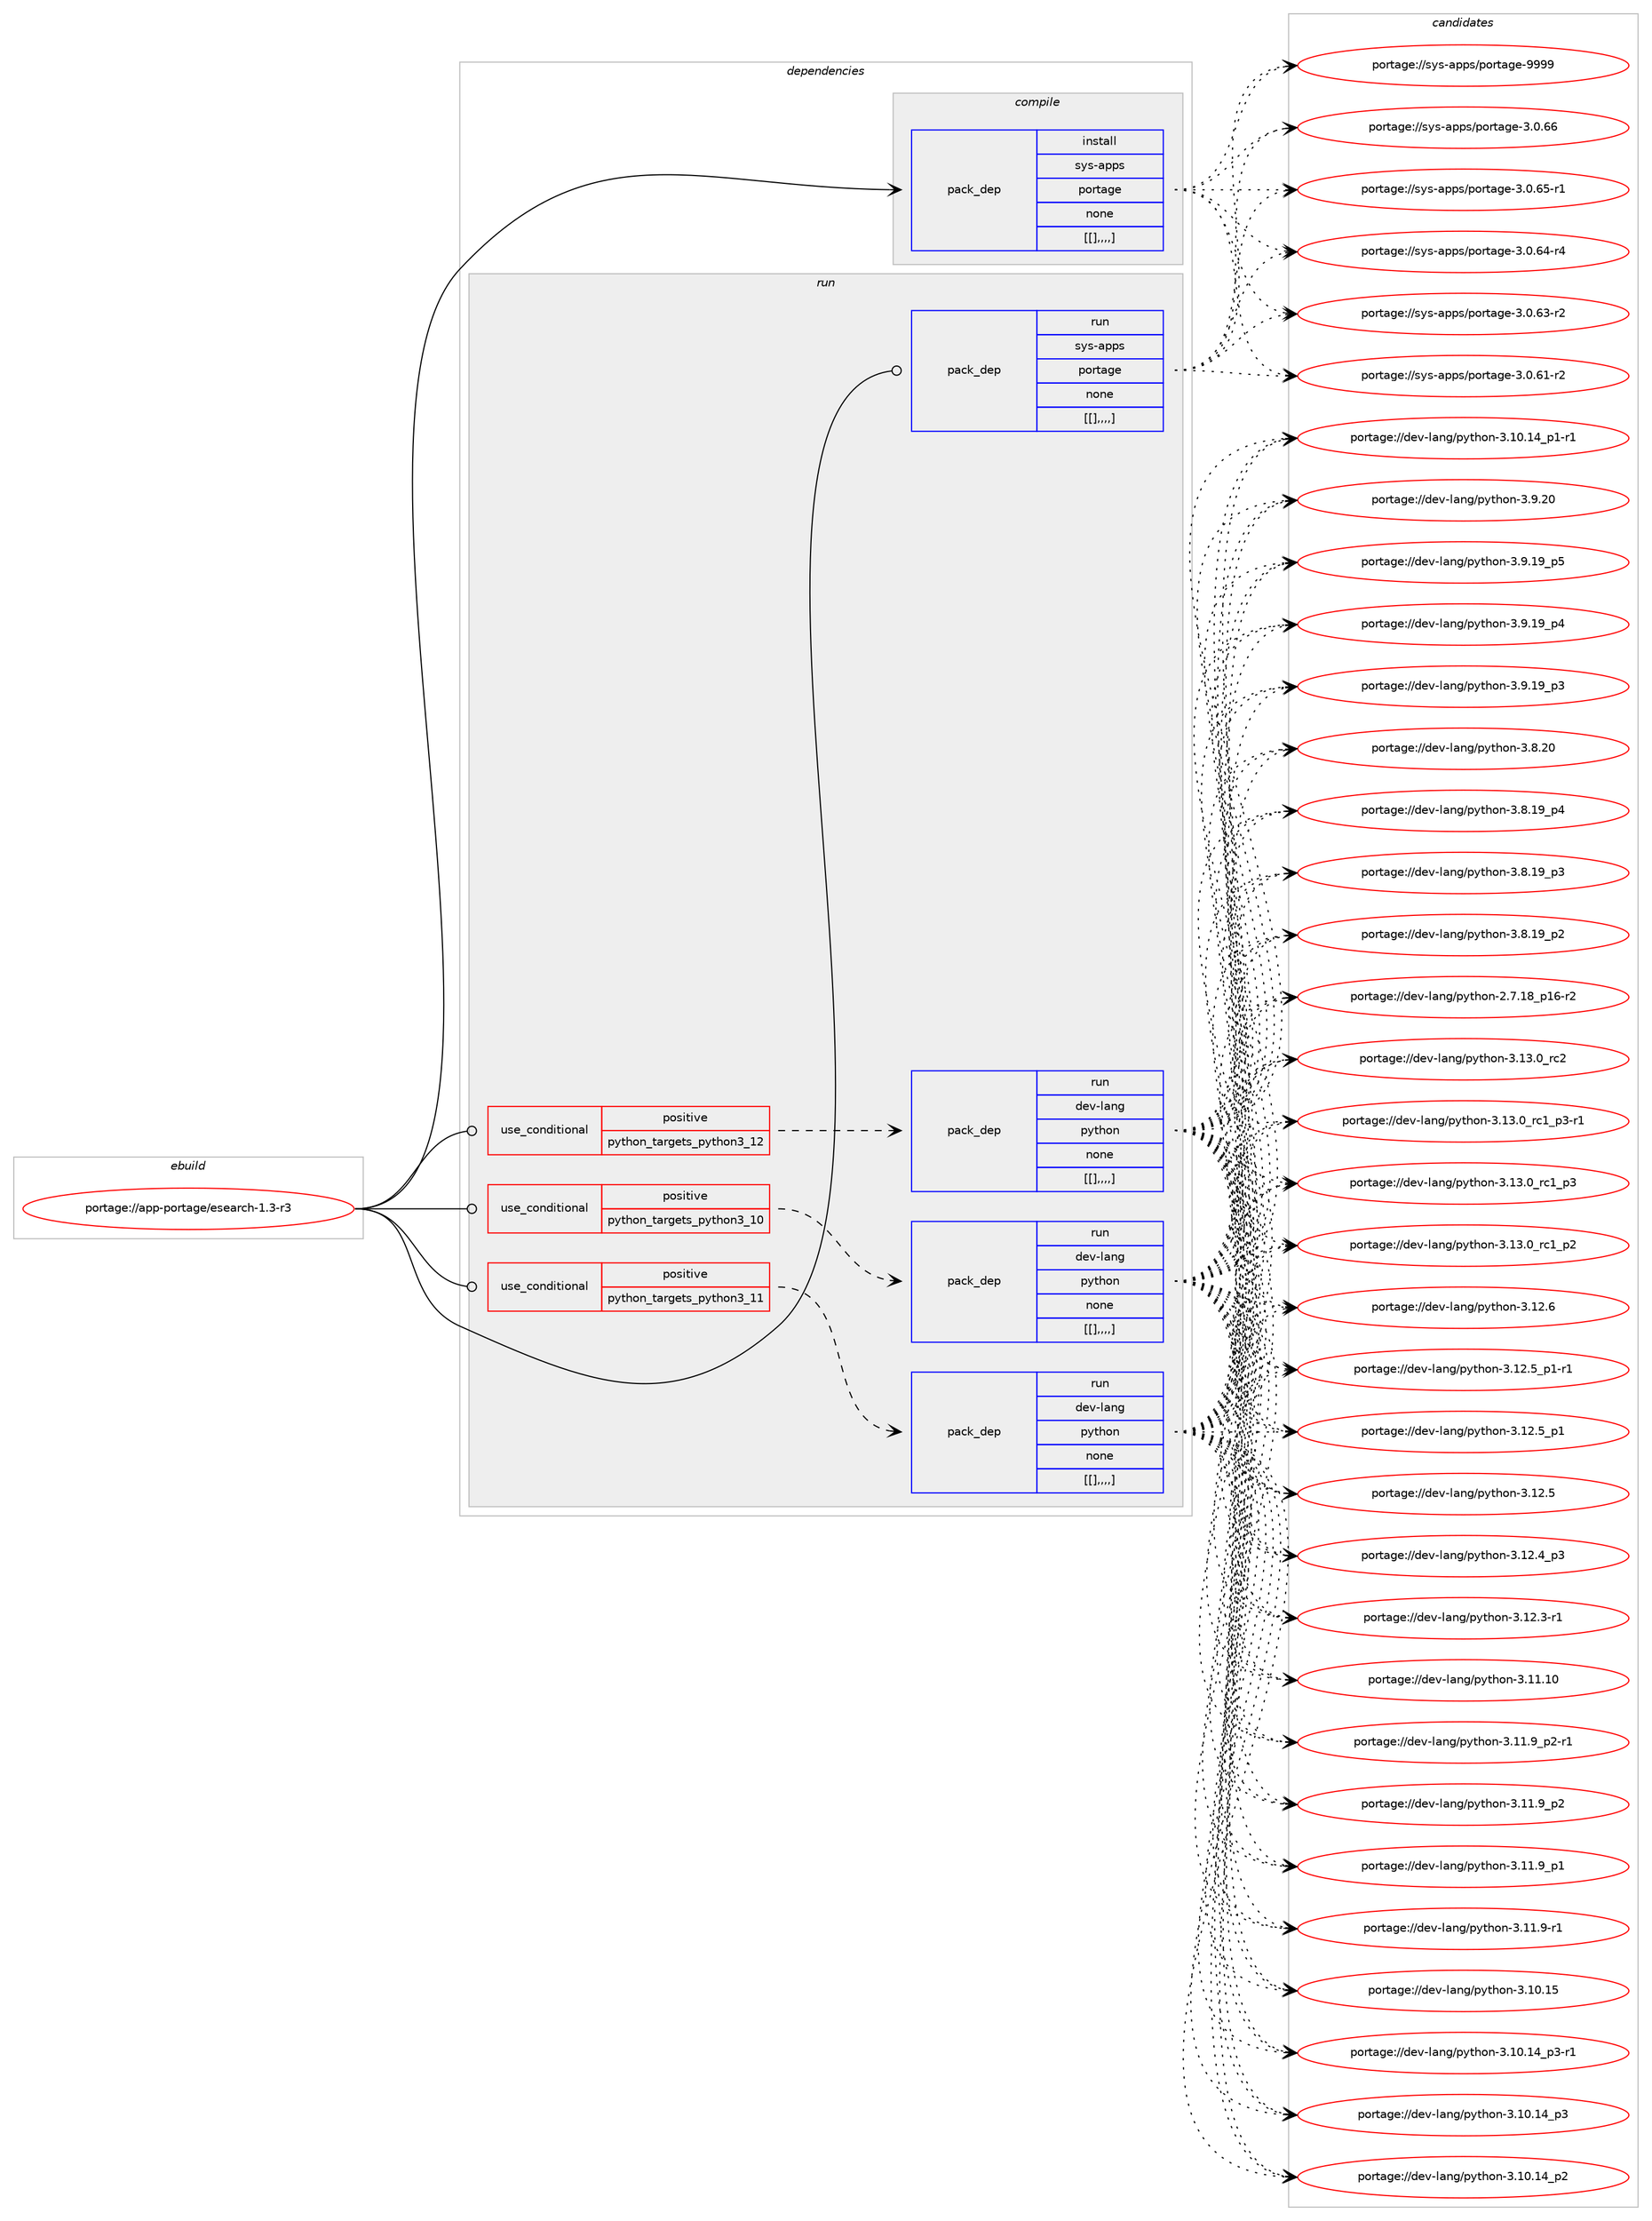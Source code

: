 digraph prolog {

# *************
# Graph options
# *************

newrank=true;
concentrate=true;
compound=true;
graph [rankdir=LR,fontname=Helvetica,fontsize=10,ranksep=1.5];#, ranksep=2.5, nodesep=0.2];
edge  [arrowhead=vee];
node  [fontname=Helvetica,fontsize=10];

# **********
# The ebuild
# **********

subgraph cluster_leftcol {
color=gray;
label=<<i>ebuild</i>>;
id [label="portage://app-portage/esearch-1.3-r3", color=red, width=4, href="../app-portage/esearch-1.3-r3.svg"];
}

# ****************
# The dependencies
# ****************

subgraph cluster_midcol {
color=gray;
label=<<i>dependencies</i>>;
subgraph cluster_compile {
fillcolor="#eeeeee";
style=filled;
label=<<i>compile</i>>;
subgraph pack36248 {
dependency50893 [label=<<TABLE BORDER="0" CELLBORDER="1" CELLSPACING="0" CELLPADDING="4" WIDTH="220"><TR><TD ROWSPAN="6" CELLPADDING="30">pack_dep</TD></TR><TR><TD WIDTH="110">install</TD></TR><TR><TD>sys-apps</TD></TR><TR><TD>portage</TD></TR><TR><TD>none</TD></TR><TR><TD>[[],,,,]</TD></TR></TABLE>>, shape=none, color=blue];
}
id:e -> dependency50893:w [weight=20,style="solid",arrowhead="vee"];
}
subgraph cluster_compileandrun {
fillcolor="#eeeeee";
style=filled;
label=<<i>compile and run</i>>;
}
subgraph cluster_run {
fillcolor="#eeeeee";
style=filled;
label=<<i>run</i>>;
subgraph cond14185 {
dependency50894 [label=<<TABLE BORDER="0" CELLBORDER="1" CELLSPACING="0" CELLPADDING="4"><TR><TD ROWSPAN="3" CELLPADDING="10">use_conditional</TD></TR><TR><TD>positive</TD></TR><TR><TD>python_targets_python3_10</TD></TR></TABLE>>, shape=none, color=red];
subgraph pack36249 {
dependency50895 [label=<<TABLE BORDER="0" CELLBORDER="1" CELLSPACING="0" CELLPADDING="4" WIDTH="220"><TR><TD ROWSPAN="6" CELLPADDING="30">pack_dep</TD></TR><TR><TD WIDTH="110">run</TD></TR><TR><TD>dev-lang</TD></TR><TR><TD>python</TD></TR><TR><TD>none</TD></TR><TR><TD>[[],,,,]</TD></TR></TABLE>>, shape=none, color=blue];
}
dependency50894:e -> dependency50895:w [weight=20,style="dashed",arrowhead="vee"];
}
id:e -> dependency50894:w [weight=20,style="solid",arrowhead="odot"];
subgraph cond14186 {
dependency50896 [label=<<TABLE BORDER="0" CELLBORDER="1" CELLSPACING="0" CELLPADDING="4"><TR><TD ROWSPAN="3" CELLPADDING="10">use_conditional</TD></TR><TR><TD>positive</TD></TR><TR><TD>python_targets_python3_11</TD></TR></TABLE>>, shape=none, color=red];
subgraph pack36250 {
dependency50897 [label=<<TABLE BORDER="0" CELLBORDER="1" CELLSPACING="0" CELLPADDING="4" WIDTH="220"><TR><TD ROWSPAN="6" CELLPADDING="30">pack_dep</TD></TR><TR><TD WIDTH="110">run</TD></TR><TR><TD>dev-lang</TD></TR><TR><TD>python</TD></TR><TR><TD>none</TD></TR><TR><TD>[[],,,,]</TD></TR></TABLE>>, shape=none, color=blue];
}
dependency50896:e -> dependency50897:w [weight=20,style="dashed",arrowhead="vee"];
}
id:e -> dependency50896:w [weight=20,style="solid",arrowhead="odot"];
subgraph cond14187 {
dependency50898 [label=<<TABLE BORDER="0" CELLBORDER="1" CELLSPACING="0" CELLPADDING="4"><TR><TD ROWSPAN="3" CELLPADDING="10">use_conditional</TD></TR><TR><TD>positive</TD></TR><TR><TD>python_targets_python3_12</TD></TR></TABLE>>, shape=none, color=red];
subgraph pack36251 {
dependency50899 [label=<<TABLE BORDER="0" CELLBORDER="1" CELLSPACING="0" CELLPADDING="4" WIDTH="220"><TR><TD ROWSPAN="6" CELLPADDING="30">pack_dep</TD></TR><TR><TD WIDTH="110">run</TD></TR><TR><TD>dev-lang</TD></TR><TR><TD>python</TD></TR><TR><TD>none</TD></TR><TR><TD>[[],,,,]</TD></TR></TABLE>>, shape=none, color=blue];
}
dependency50898:e -> dependency50899:w [weight=20,style="dashed",arrowhead="vee"];
}
id:e -> dependency50898:w [weight=20,style="solid",arrowhead="odot"];
subgraph pack36252 {
dependency50900 [label=<<TABLE BORDER="0" CELLBORDER="1" CELLSPACING="0" CELLPADDING="4" WIDTH="220"><TR><TD ROWSPAN="6" CELLPADDING="30">pack_dep</TD></TR><TR><TD WIDTH="110">run</TD></TR><TR><TD>sys-apps</TD></TR><TR><TD>portage</TD></TR><TR><TD>none</TD></TR><TR><TD>[[],,,,]</TD></TR></TABLE>>, shape=none, color=blue];
}
id:e -> dependency50900:w [weight=20,style="solid",arrowhead="odot"];
}
}

# **************
# The candidates
# **************

subgraph cluster_choices {
rank=same;
color=gray;
label=<<i>candidates</i>>;

subgraph choice36248 {
color=black;
nodesep=1;
choice115121115459711211211547112111114116971031014557575757 [label="portage://sys-apps/portage-9999", color=red, width=4,href="../sys-apps/portage-9999.svg"];
choice1151211154597112112115471121111141169710310145514648465454 [label="portage://sys-apps/portage-3.0.66", color=red, width=4,href="../sys-apps/portage-3.0.66.svg"];
choice11512111545971121121154711211111411697103101455146484654534511449 [label="portage://sys-apps/portage-3.0.65-r1", color=red, width=4,href="../sys-apps/portage-3.0.65-r1.svg"];
choice11512111545971121121154711211111411697103101455146484654524511452 [label="portage://sys-apps/portage-3.0.64-r4", color=red, width=4,href="../sys-apps/portage-3.0.64-r4.svg"];
choice11512111545971121121154711211111411697103101455146484654514511450 [label="portage://sys-apps/portage-3.0.63-r2", color=red, width=4,href="../sys-apps/portage-3.0.63-r2.svg"];
choice11512111545971121121154711211111411697103101455146484654494511450 [label="portage://sys-apps/portage-3.0.61-r2", color=red, width=4,href="../sys-apps/portage-3.0.61-r2.svg"];
dependency50893:e -> choice115121115459711211211547112111114116971031014557575757:w [style=dotted,weight="100"];
dependency50893:e -> choice1151211154597112112115471121111141169710310145514648465454:w [style=dotted,weight="100"];
dependency50893:e -> choice11512111545971121121154711211111411697103101455146484654534511449:w [style=dotted,weight="100"];
dependency50893:e -> choice11512111545971121121154711211111411697103101455146484654524511452:w [style=dotted,weight="100"];
dependency50893:e -> choice11512111545971121121154711211111411697103101455146484654514511450:w [style=dotted,weight="100"];
dependency50893:e -> choice11512111545971121121154711211111411697103101455146484654494511450:w [style=dotted,weight="100"];
}
subgraph choice36249 {
color=black;
nodesep=1;
choice10010111845108971101034711212111610411111045514649514648951149950 [label="portage://dev-lang/python-3.13.0_rc2", color=red, width=4,href="../dev-lang/python-3.13.0_rc2.svg"];
choice1001011184510897110103471121211161041111104551464951464895114994995112514511449 [label="portage://dev-lang/python-3.13.0_rc1_p3-r1", color=red, width=4,href="../dev-lang/python-3.13.0_rc1_p3-r1.svg"];
choice100101118451089711010347112121116104111110455146495146489511499499511251 [label="portage://dev-lang/python-3.13.0_rc1_p3", color=red, width=4,href="../dev-lang/python-3.13.0_rc1_p3.svg"];
choice100101118451089711010347112121116104111110455146495146489511499499511250 [label="portage://dev-lang/python-3.13.0_rc1_p2", color=red, width=4,href="../dev-lang/python-3.13.0_rc1_p2.svg"];
choice10010111845108971101034711212111610411111045514649504654 [label="portage://dev-lang/python-3.12.6", color=red, width=4,href="../dev-lang/python-3.12.6.svg"];
choice1001011184510897110103471121211161041111104551464950465395112494511449 [label="portage://dev-lang/python-3.12.5_p1-r1", color=red, width=4,href="../dev-lang/python-3.12.5_p1-r1.svg"];
choice100101118451089711010347112121116104111110455146495046539511249 [label="portage://dev-lang/python-3.12.5_p1", color=red, width=4,href="../dev-lang/python-3.12.5_p1.svg"];
choice10010111845108971101034711212111610411111045514649504653 [label="portage://dev-lang/python-3.12.5", color=red, width=4,href="../dev-lang/python-3.12.5.svg"];
choice100101118451089711010347112121116104111110455146495046529511251 [label="portage://dev-lang/python-3.12.4_p3", color=red, width=4,href="../dev-lang/python-3.12.4_p3.svg"];
choice100101118451089711010347112121116104111110455146495046514511449 [label="portage://dev-lang/python-3.12.3-r1", color=red, width=4,href="../dev-lang/python-3.12.3-r1.svg"];
choice1001011184510897110103471121211161041111104551464949464948 [label="portage://dev-lang/python-3.11.10", color=red, width=4,href="../dev-lang/python-3.11.10.svg"];
choice1001011184510897110103471121211161041111104551464949465795112504511449 [label="portage://dev-lang/python-3.11.9_p2-r1", color=red, width=4,href="../dev-lang/python-3.11.9_p2-r1.svg"];
choice100101118451089711010347112121116104111110455146494946579511250 [label="portage://dev-lang/python-3.11.9_p2", color=red, width=4,href="../dev-lang/python-3.11.9_p2.svg"];
choice100101118451089711010347112121116104111110455146494946579511249 [label="portage://dev-lang/python-3.11.9_p1", color=red, width=4,href="../dev-lang/python-3.11.9_p1.svg"];
choice100101118451089711010347112121116104111110455146494946574511449 [label="portage://dev-lang/python-3.11.9-r1", color=red, width=4,href="../dev-lang/python-3.11.9-r1.svg"];
choice1001011184510897110103471121211161041111104551464948464953 [label="portage://dev-lang/python-3.10.15", color=red, width=4,href="../dev-lang/python-3.10.15.svg"];
choice100101118451089711010347112121116104111110455146494846495295112514511449 [label="portage://dev-lang/python-3.10.14_p3-r1", color=red, width=4,href="../dev-lang/python-3.10.14_p3-r1.svg"];
choice10010111845108971101034711212111610411111045514649484649529511251 [label="portage://dev-lang/python-3.10.14_p3", color=red, width=4,href="../dev-lang/python-3.10.14_p3.svg"];
choice10010111845108971101034711212111610411111045514649484649529511250 [label="portage://dev-lang/python-3.10.14_p2", color=red, width=4,href="../dev-lang/python-3.10.14_p2.svg"];
choice100101118451089711010347112121116104111110455146494846495295112494511449 [label="portage://dev-lang/python-3.10.14_p1-r1", color=red, width=4,href="../dev-lang/python-3.10.14_p1-r1.svg"];
choice10010111845108971101034711212111610411111045514657465048 [label="portage://dev-lang/python-3.9.20", color=red, width=4,href="../dev-lang/python-3.9.20.svg"];
choice100101118451089711010347112121116104111110455146574649579511253 [label="portage://dev-lang/python-3.9.19_p5", color=red, width=4,href="../dev-lang/python-3.9.19_p5.svg"];
choice100101118451089711010347112121116104111110455146574649579511252 [label="portage://dev-lang/python-3.9.19_p4", color=red, width=4,href="../dev-lang/python-3.9.19_p4.svg"];
choice100101118451089711010347112121116104111110455146574649579511251 [label="portage://dev-lang/python-3.9.19_p3", color=red, width=4,href="../dev-lang/python-3.9.19_p3.svg"];
choice10010111845108971101034711212111610411111045514656465048 [label="portage://dev-lang/python-3.8.20", color=red, width=4,href="../dev-lang/python-3.8.20.svg"];
choice100101118451089711010347112121116104111110455146564649579511252 [label="portage://dev-lang/python-3.8.19_p4", color=red, width=4,href="../dev-lang/python-3.8.19_p4.svg"];
choice100101118451089711010347112121116104111110455146564649579511251 [label="portage://dev-lang/python-3.8.19_p3", color=red, width=4,href="../dev-lang/python-3.8.19_p3.svg"];
choice100101118451089711010347112121116104111110455146564649579511250 [label="portage://dev-lang/python-3.8.19_p2", color=red, width=4,href="../dev-lang/python-3.8.19_p2.svg"];
choice100101118451089711010347112121116104111110455046554649569511249544511450 [label="portage://dev-lang/python-2.7.18_p16-r2", color=red, width=4,href="../dev-lang/python-2.7.18_p16-r2.svg"];
dependency50895:e -> choice10010111845108971101034711212111610411111045514649514648951149950:w [style=dotted,weight="100"];
dependency50895:e -> choice1001011184510897110103471121211161041111104551464951464895114994995112514511449:w [style=dotted,weight="100"];
dependency50895:e -> choice100101118451089711010347112121116104111110455146495146489511499499511251:w [style=dotted,weight="100"];
dependency50895:e -> choice100101118451089711010347112121116104111110455146495146489511499499511250:w [style=dotted,weight="100"];
dependency50895:e -> choice10010111845108971101034711212111610411111045514649504654:w [style=dotted,weight="100"];
dependency50895:e -> choice1001011184510897110103471121211161041111104551464950465395112494511449:w [style=dotted,weight="100"];
dependency50895:e -> choice100101118451089711010347112121116104111110455146495046539511249:w [style=dotted,weight="100"];
dependency50895:e -> choice10010111845108971101034711212111610411111045514649504653:w [style=dotted,weight="100"];
dependency50895:e -> choice100101118451089711010347112121116104111110455146495046529511251:w [style=dotted,weight="100"];
dependency50895:e -> choice100101118451089711010347112121116104111110455146495046514511449:w [style=dotted,weight="100"];
dependency50895:e -> choice1001011184510897110103471121211161041111104551464949464948:w [style=dotted,weight="100"];
dependency50895:e -> choice1001011184510897110103471121211161041111104551464949465795112504511449:w [style=dotted,weight="100"];
dependency50895:e -> choice100101118451089711010347112121116104111110455146494946579511250:w [style=dotted,weight="100"];
dependency50895:e -> choice100101118451089711010347112121116104111110455146494946579511249:w [style=dotted,weight="100"];
dependency50895:e -> choice100101118451089711010347112121116104111110455146494946574511449:w [style=dotted,weight="100"];
dependency50895:e -> choice1001011184510897110103471121211161041111104551464948464953:w [style=dotted,weight="100"];
dependency50895:e -> choice100101118451089711010347112121116104111110455146494846495295112514511449:w [style=dotted,weight="100"];
dependency50895:e -> choice10010111845108971101034711212111610411111045514649484649529511251:w [style=dotted,weight="100"];
dependency50895:e -> choice10010111845108971101034711212111610411111045514649484649529511250:w [style=dotted,weight="100"];
dependency50895:e -> choice100101118451089711010347112121116104111110455146494846495295112494511449:w [style=dotted,weight="100"];
dependency50895:e -> choice10010111845108971101034711212111610411111045514657465048:w [style=dotted,weight="100"];
dependency50895:e -> choice100101118451089711010347112121116104111110455146574649579511253:w [style=dotted,weight="100"];
dependency50895:e -> choice100101118451089711010347112121116104111110455146574649579511252:w [style=dotted,weight="100"];
dependency50895:e -> choice100101118451089711010347112121116104111110455146574649579511251:w [style=dotted,weight="100"];
dependency50895:e -> choice10010111845108971101034711212111610411111045514656465048:w [style=dotted,weight="100"];
dependency50895:e -> choice100101118451089711010347112121116104111110455146564649579511252:w [style=dotted,weight="100"];
dependency50895:e -> choice100101118451089711010347112121116104111110455146564649579511251:w [style=dotted,weight="100"];
dependency50895:e -> choice100101118451089711010347112121116104111110455146564649579511250:w [style=dotted,weight="100"];
dependency50895:e -> choice100101118451089711010347112121116104111110455046554649569511249544511450:w [style=dotted,weight="100"];
}
subgraph choice36250 {
color=black;
nodesep=1;
choice10010111845108971101034711212111610411111045514649514648951149950 [label="portage://dev-lang/python-3.13.0_rc2", color=red, width=4,href="../dev-lang/python-3.13.0_rc2.svg"];
choice1001011184510897110103471121211161041111104551464951464895114994995112514511449 [label="portage://dev-lang/python-3.13.0_rc1_p3-r1", color=red, width=4,href="../dev-lang/python-3.13.0_rc1_p3-r1.svg"];
choice100101118451089711010347112121116104111110455146495146489511499499511251 [label="portage://dev-lang/python-3.13.0_rc1_p3", color=red, width=4,href="../dev-lang/python-3.13.0_rc1_p3.svg"];
choice100101118451089711010347112121116104111110455146495146489511499499511250 [label="portage://dev-lang/python-3.13.0_rc1_p2", color=red, width=4,href="../dev-lang/python-3.13.0_rc1_p2.svg"];
choice10010111845108971101034711212111610411111045514649504654 [label="portage://dev-lang/python-3.12.6", color=red, width=4,href="../dev-lang/python-3.12.6.svg"];
choice1001011184510897110103471121211161041111104551464950465395112494511449 [label="portage://dev-lang/python-3.12.5_p1-r1", color=red, width=4,href="../dev-lang/python-3.12.5_p1-r1.svg"];
choice100101118451089711010347112121116104111110455146495046539511249 [label="portage://dev-lang/python-3.12.5_p1", color=red, width=4,href="../dev-lang/python-3.12.5_p1.svg"];
choice10010111845108971101034711212111610411111045514649504653 [label="portage://dev-lang/python-3.12.5", color=red, width=4,href="../dev-lang/python-3.12.5.svg"];
choice100101118451089711010347112121116104111110455146495046529511251 [label="portage://dev-lang/python-3.12.4_p3", color=red, width=4,href="../dev-lang/python-3.12.4_p3.svg"];
choice100101118451089711010347112121116104111110455146495046514511449 [label="portage://dev-lang/python-3.12.3-r1", color=red, width=4,href="../dev-lang/python-3.12.3-r1.svg"];
choice1001011184510897110103471121211161041111104551464949464948 [label="portage://dev-lang/python-3.11.10", color=red, width=4,href="../dev-lang/python-3.11.10.svg"];
choice1001011184510897110103471121211161041111104551464949465795112504511449 [label="portage://dev-lang/python-3.11.9_p2-r1", color=red, width=4,href="../dev-lang/python-3.11.9_p2-r1.svg"];
choice100101118451089711010347112121116104111110455146494946579511250 [label="portage://dev-lang/python-3.11.9_p2", color=red, width=4,href="../dev-lang/python-3.11.9_p2.svg"];
choice100101118451089711010347112121116104111110455146494946579511249 [label="portage://dev-lang/python-3.11.9_p1", color=red, width=4,href="../dev-lang/python-3.11.9_p1.svg"];
choice100101118451089711010347112121116104111110455146494946574511449 [label="portage://dev-lang/python-3.11.9-r1", color=red, width=4,href="../dev-lang/python-3.11.9-r1.svg"];
choice1001011184510897110103471121211161041111104551464948464953 [label="portage://dev-lang/python-3.10.15", color=red, width=4,href="../dev-lang/python-3.10.15.svg"];
choice100101118451089711010347112121116104111110455146494846495295112514511449 [label="portage://dev-lang/python-3.10.14_p3-r1", color=red, width=4,href="../dev-lang/python-3.10.14_p3-r1.svg"];
choice10010111845108971101034711212111610411111045514649484649529511251 [label="portage://dev-lang/python-3.10.14_p3", color=red, width=4,href="../dev-lang/python-3.10.14_p3.svg"];
choice10010111845108971101034711212111610411111045514649484649529511250 [label="portage://dev-lang/python-3.10.14_p2", color=red, width=4,href="../dev-lang/python-3.10.14_p2.svg"];
choice100101118451089711010347112121116104111110455146494846495295112494511449 [label="portage://dev-lang/python-3.10.14_p1-r1", color=red, width=4,href="../dev-lang/python-3.10.14_p1-r1.svg"];
choice10010111845108971101034711212111610411111045514657465048 [label="portage://dev-lang/python-3.9.20", color=red, width=4,href="../dev-lang/python-3.9.20.svg"];
choice100101118451089711010347112121116104111110455146574649579511253 [label="portage://dev-lang/python-3.9.19_p5", color=red, width=4,href="../dev-lang/python-3.9.19_p5.svg"];
choice100101118451089711010347112121116104111110455146574649579511252 [label="portage://dev-lang/python-3.9.19_p4", color=red, width=4,href="../dev-lang/python-3.9.19_p4.svg"];
choice100101118451089711010347112121116104111110455146574649579511251 [label="portage://dev-lang/python-3.9.19_p3", color=red, width=4,href="../dev-lang/python-3.9.19_p3.svg"];
choice10010111845108971101034711212111610411111045514656465048 [label="portage://dev-lang/python-3.8.20", color=red, width=4,href="../dev-lang/python-3.8.20.svg"];
choice100101118451089711010347112121116104111110455146564649579511252 [label="portage://dev-lang/python-3.8.19_p4", color=red, width=4,href="../dev-lang/python-3.8.19_p4.svg"];
choice100101118451089711010347112121116104111110455146564649579511251 [label="portage://dev-lang/python-3.8.19_p3", color=red, width=4,href="../dev-lang/python-3.8.19_p3.svg"];
choice100101118451089711010347112121116104111110455146564649579511250 [label="portage://dev-lang/python-3.8.19_p2", color=red, width=4,href="../dev-lang/python-3.8.19_p2.svg"];
choice100101118451089711010347112121116104111110455046554649569511249544511450 [label="portage://dev-lang/python-2.7.18_p16-r2", color=red, width=4,href="../dev-lang/python-2.7.18_p16-r2.svg"];
dependency50897:e -> choice10010111845108971101034711212111610411111045514649514648951149950:w [style=dotted,weight="100"];
dependency50897:e -> choice1001011184510897110103471121211161041111104551464951464895114994995112514511449:w [style=dotted,weight="100"];
dependency50897:e -> choice100101118451089711010347112121116104111110455146495146489511499499511251:w [style=dotted,weight="100"];
dependency50897:e -> choice100101118451089711010347112121116104111110455146495146489511499499511250:w [style=dotted,weight="100"];
dependency50897:e -> choice10010111845108971101034711212111610411111045514649504654:w [style=dotted,weight="100"];
dependency50897:e -> choice1001011184510897110103471121211161041111104551464950465395112494511449:w [style=dotted,weight="100"];
dependency50897:e -> choice100101118451089711010347112121116104111110455146495046539511249:w [style=dotted,weight="100"];
dependency50897:e -> choice10010111845108971101034711212111610411111045514649504653:w [style=dotted,weight="100"];
dependency50897:e -> choice100101118451089711010347112121116104111110455146495046529511251:w [style=dotted,weight="100"];
dependency50897:e -> choice100101118451089711010347112121116104111110455146495046514511449:w [style=dotted,weight="100"];
dependency50897:e -> choice1001011184510897110103471121211161041111104551464949464948:w [style=dotted,weight="100"];
dependency50897:e -> choice1001011184510897110103471121211161041111104551464949465795112504511449:w [style=dotted,weight="100"];
dependency50897:e -> choice100101118451089711010347112121116104111110455146494946579511250:w [style=dotted,weight="100"];
dependency50897:e -> choice100101118451089711010347112121116104111110455146494946579511249:w [style=dotted,weight="100"];
dependency50897:e -> choice100101118451089711010347112121116104111110455146494946574511449:w [style=dotted,weight="100"];
dependency50897:e -> choice1001011184510897110103471121211161041111104551464948464953:w [style=dotted,weight="100"];
dependency50897:e -> choice100101118451089711010347112121116104111110455146494846495295112514511449:w [style=dotted,weight="100"];
dependency50897:e -> choice10010111845108971101034711212111610411111045514649484649529511251:w [style=dotted,weight="100"];
dependency50897:e -> choice10010111845108971101034711212111610411111045514649484649529511250:w [style=dotted,weight="100"];
dependency50897:e -> choice100101118451089711010347112121116104111110455146494846495295112494511449:w [style=dotted,weight="100"];
dependency50897:e -> choice10010111845108971101034711212111610411111045514657465048:w [style=dotted,weight="100"];
dependency50897:e -> choice100101118451089711010347112121116104111110455146574649579511253:w [style=dotted,weight="100"];
dependency50897:e -> choice100101118451089711010347112121116104111110455146574649579511252:w [style=dotted,weight="100"];
dependency50897:e -> choice100101118451089711010347112121116104111110455146574649579511251:w [style=dotted,weight="100"];
dependency50897:e -> choice10010111845108971101034711212111610411111045514656465048:w [style=dotted,weight="100"];
dependency50897:e -> choice100101118451089711010347112121116104111110455146564649579511252:w [style=dotted,weight="100"];
dependency50897:e -> choice100101118451089711010347112121116104111110455146564649579511251:w [style=dotted,weight="100"];
dependency50897:e -> choice100101118451089711010347112121116104111110455146564649579511250:w [style=dotted,weight="100"];
dependency50897:e -> choice100101118451089711010347112121116104111110455046554649569511249544511450:w [style=dotted,weight="100"];
}
subgraph choice36251 {
color=black;
nodesep=1;
choice10010111845108971101034711212111610411111045514649514648951149950 [label="portage://dev-lang/python-3.13.0_rc2", color=red, width=4,href="../dev-lang/python-3.13.0_rc2.svg"];
choice1001011184510897110103471121211161041111104551464951464895114994995112514511449 [label="portage://dev-lang/python-3.13.0_rc1_p3-r1", color=red, width=4,href="../dev-lang/python-3.13.0_rc1_p3-r1.svg"];
choice100101118451089711010347112121116104111110455146495146489511499499511251 [label="portage://dev-lang/python-3.13.0_rc1_p3", color=red, width=4,href="../dev-lang/python-3.13.0_rc1_p3.svg"];
choice100101118451089711010347112121116104111110455146495146489511499499511250 [label="portage://dev-lang/python-3.13.0_rc1_p2", color=red, width=4,href="../dev-lang/python-3.13.0_rc1_p2.svg"];
choice10010111845108971101034711212111610411111045514649504654 [label="portage://dev-lang/python-3.12.6", color=red, width=4,href="../dev-lang/python-3.12.6.svg"];
choice1001011184510897110103471121211161041111104551464950465395112494511449 [label="portage://dev-lang/python-3.12.5_p1-r1", color=red, width=4,href="../dev-lang/python-3.12.5_p1-r1.svg"];
choice100101118451089711010347112121116104111110455146495046539511249 [label="portage://dev-lang/python-3.12.5_p1", color=red, width=4,href="../dev-lang/python-3.12.5_p1.svg"];
choice10010111845108971101034711212111610411111045514649504653 [label="portage://dev-lang/python-3.12.5", color=red, width=4,href="../dev-lang/python-3.12.5.svg"];
choice100101118451089711010347112121116104111110455146495046529511251 [label="portage://dev-lang/python-3.12.4_p3", color=red, width=4,href="../dev-lang/python-3.12.4_p3.svg"];
choice100101118451089711010347112121116104111110455146495046514511449 [label="portage://dev-lang/python-3.12.3-r1", color=red, width=4,href="../dev-lang/python-3.12.3-r1.svg"];
choice1001011184510897110103471121211161041111104551464949464948 [label="portage://dev-lang/python-3.11.10", color=red, width=4,href="../dev-lang/python-3.11.10.svg"];
choice1001011184510897110103471121211161041111104551464949465795112504511449 [label="portage://dev-lang/python-3.11.9_p2-r1", color=red, width=4,href="../dev-lang/python-3.11.9_p2-r1.svg"];
choice100101118451089711010347112121116104111110455146494946579511250 [label="portage://dev-lang/python-3.11.9_p2", color=red, width=4,href="../dev-lang/python-3.11.9_p2.svg"];
choice100101118451089711010347112121116104111110455146494946579511249 [label="portage://dev-lang/python-3.11.9_p1", color=red, width=4,href="../dev-lang/python-3.11.9_p1.svg"];
choice100101118451089711010347112121116104111110455146494946574511449 [label="portage://dev-lang/python-3.11.9-r1", color=red, width=4,href="../dev-lang/python-3.11.9-r1.svg"];
choice1001011184510897110103471121211161041111104551464948464953 [label="portage://dev-lang/python-3.10.15", color=red, width=4,href="../dev-lang/python-3.10.15.svg"];
choice100101118451089711010347112121116104111110455146494846495295112514511449 [label="portage://dev-lang/python-3.10.14_p3-r1", color=red, width=4,href="../dev-lang/python-3.10.14_p3-r1.svg"];
choice10010111845108971101034711212111610411111045514649484649529511251 [label="portage://dev-lang/python-3.10.14_p3", color=red, width=4,href="../dev-lang/python-3.10.14_p3.svg"];
choice10010111845108971101034711212111610411111045514649484649529511250 [label="portage://dev-lang/python-3.10.14_p2", color=red, width=4,href="../dev-lang/python-3.10.14_p2.svg"];
choice100101118451089711010347112121116104111110455146494846495295112494511449 [label="portage://dev-lang/python-3.10.14_p1-r1", color=red, width=4,href="../dev-lang/python-3.10.14_p1-r1.svg"];
choice10010111845108971101034711212111610411111045514657465048 [label="portage://dev-lang/python-3.9.20", color=red, width=4,href="../dev-lang/python-3.9.20.svg"];
choice100101118451089711010347112121116104111110455146574649579511253 [label="portage://dev-lang/python-3.9.19_p5", color=red, width=4,href="../dev-lang/python-3.9.19_p5.svg"];
choice100101118451089711010347112121116104111110455146574649579511252 [label="portage://dev-lang/python-3.9.19_p4", color=red, width=4,href="../dev-lang/python-3.9.19_p4.svg"];
choice100101118451089711010347112121116104111110455146574649579511251 [label="portage://dev-lang/python-3.9.19_p3", color=red, width=4,href="../dev-lang/python-3.9.19_p3.svg"];
choice10010111845108971101034711212111610411111045514656465048 [label="portage://dev-lang/python-3.8.20", color=red, width=4,href="../dev-lang/python-3.8.20.svg"];
choice100101118451089711010347112121116104111110455146564649579511252 [label="portage://dev-lang/python-3.8.19_p4", color=red, width=4,href="../dev-lang/python-3.8.19_p4.svg"];
choice100101118451089711010347112121116104111110455146564649579511251 [label="portage://dev-lang/python-3.8.19_p3", color=red, width=4,href="../dev-lang/python-3.8.19_p3.svg"];
choice100101118451089711010347112121116104111110455146564649579511250 [label="portage://dev-lang/python-3.8.19_p2", color=red, width=4,href="../dev-lang/python-3.8.19_p2.svg"];
choice100101118451089711010347112121116104111110455046554649569511249544511450 [label="portage://dev-lang/python-2.7.18_p16-r2", color=red, width=4,href="../dev-lang/python-2.7.18_p16-r2.svg"];
dependency50899:e -> choice10010111845108971101034711212111610411111045514649514648951149950:w [style=dotted,weight="100"];
dependency50899:e -> choice1001011184510897110103471121211161041111104551464951464895114994995112514511449:w [style=dotted,weight="100"];
dependency50899:e -> choice100101118451089711010347112121116104111110455146495146489511499499511251:w [style=dotted,weight="100"];
dependency50899:e -> choice100101118451089711010347112121116104111110455146495146489511499499511250:w [style=dotted,weight="100"];
dependency50899:e -> choice10010111845108971101034711212111610411111045514649504654:w [style=dotted,weight="100"];
dependency50899:e -> choice1001011184510897110103471121211161041111104551464950465395112494511449:w [style=dotted,weight="100"];
dependency50899:e -> choice100101118451089711010347112121116104111110455146495046539511249:w [style=dotted,weight="100"];
dependency50899:e -> choice10010111845108971101034711212111610411111045514649504653:w [style=dotted,weight="100"];
dependency50899:e -> choice100101118451089711010347112121116104111110455146495046529511251:w [style=dotted,weight="100"];
dependency50899:e -> choice100101118451089711010347112121116104111110455146495046514511449:w [style=dotted,weight="100"];
dependency50899:e -> choice1001011184510897110103471121211161041111104551464949464948:w [style=dotted,weight="100"];
dependency50899:e -> choice1001011184510897110103471121211161041111104551464949465795112504511449:w [style=dotted,weight="100"];
dependency50899:e -> choice100101118451089711010347112121116104111110455146494946579511250:w [style=dotted,weight="100"];
dependency50899:e -> choice100101118451089711010347112121116104111110455146494946579511249:w [style=dotted,weight="100"];
dependency50899:e -> choice100101118451089711010347112121116104111110455146494946574511449:w [style=dotted,weight="100"];
dependency50899:e -> choice1001011184510897110103471121211161041111104551464948464953:w [style=dotted,weight="100"];
dependency50899:e -> choice100101118451089711010347112121116104111110455146494846495295112514511449:w [style=dotted,weight="100"];
dependency50899:e -> choice10010111845108971101034711212111610411111045514649484649529511251:w [style=dotted,weight="100"];
dependency50899:e -> choice10010111845108971101034711212111610411111045514649484649529511250:w [style=dotted,weight="100"];
dependency50899:e -> choice100101118451089711010347112121116104111110455146494846495295112494511449:w [style=dotted,weight="100"];
dependency50899:e -> choice10010111845108971101034711212111610411111045514657465048:w [style=dotted,weight="100"];
dependency50899:e -> choice100101118451089711010347112121116104111110455146574649579511253:w [style=dotted,weight="100"];
dependency50899:e -> choice100101118451089711010347112121116104111110455146574649579511252:w [style=dotted,weight="100"];
dependency50899:e -> choice100101118451089711010347112121116104111110455146574649579511251:w [style=dotted,weight="100"];
dependency50899:e -> choice10010111845108971101034711212111610411111045514656465048:w [style=dotted,weight="100"];
dependency50899:e -> choice100101118451089711010347112121116104111110455146564649579511252:w [style=dotted,weight="100"];
dependency50899:e -> choice100101118451089711010347112121116104111110455146564649579511251:w [style=dotted,weight="100"];
dependency50899:e -> choice100101118451089711010347112121116104111110455146564649579511250:w [style=dotted,weight="100"];
dependency50899:e -> choice100101118451089711010347112121116104111110455046554649569511249544511450:w [style=dotted,weight="100"];
}
subgraph choice36252 {
color=black;
nodesep=1;
choice115121115459711211211547112111114116971031014557575757 [label="portage://sys-apps/portage-9999", color=red, width=4,href="../sys-apps/portage-9999.svg"];
choice1151211154597112112115471121111141169710310145514648465454 [label="portage://sys-apps/portage-3.0.66", color=red, width=4,href="../sys-apps/portage-3.0.66.svg"];
choice11512111545971121121154711211111411697103101455146484654534511449 [label="portage://sys-apps/portage-3.0.65-r1", color=red, width=4,href="../sys-apps/portage-3.0.65-r1.svg"];
choice11512111545971121121154711211111411697103101455146484654524511452 [label="portage://sys-apps/portage-3.0.64-r4", color=red, width=4,href="../sys-apps/portage-3.0.64-r4.svg"];
choice11512111545971121121154711211111411697103101455146484654514511450 [label="portage://sys-apps/portage-3.0.63-r2", color=red, width=4,href="../sys-apps/portage-3.0.63-r2.svg"];
choice11512111545971121121154711211111411697103101455146484654494511450 [label="portage://sys-apps/portage-3.0.61-r2", color=red, width=4,href="../sys-apps/portage-3.0.61-r2.svg"];
dependency50900:e -> choice115121115459711211211547112111114116971031014557575757:w [style=dotted,weight="100"];
dependency50900:e -> choice1151211154597112112115471121111141169710310145514648465454:w [style=dotted,weight="100"];
dependency50900:e -> choice11512111545971121121154711211111411697103101455146484654534511449:w [style=dotted,weight="100"];
dependency50900:e -> choice11512111545971121121154711211111411697103101455146484654524511452:w [style=dotted,weight="100"];
dependency50900:e -> choice11512111545971121121154711211111411697103101455146484654514511450:w [style=dotted,weight="100"];
dependency50900:e -> choice11512111545971121121154711211111411697103101455146484654494511450:w [style=dotted,weight="100"];
}
}

}
